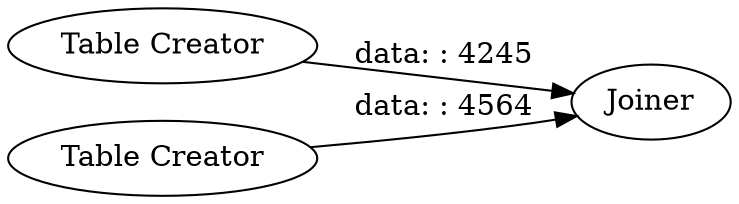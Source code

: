 digraph {
	"-1645641617826991708_26" [label="Table Creator"]
	"-1645641617826991708_29" [label=Joiner]
	"-1645641617826991708_28" [label="Table Creator"]
	"-1645641617826991708_28" -> "-1645641617826991708_29" [label="data: : 4564"]
	"-1645641617826991708_26" -> "-1645641617826991708_29" [label="data: : 4245"]
	rankdir=LR
}
